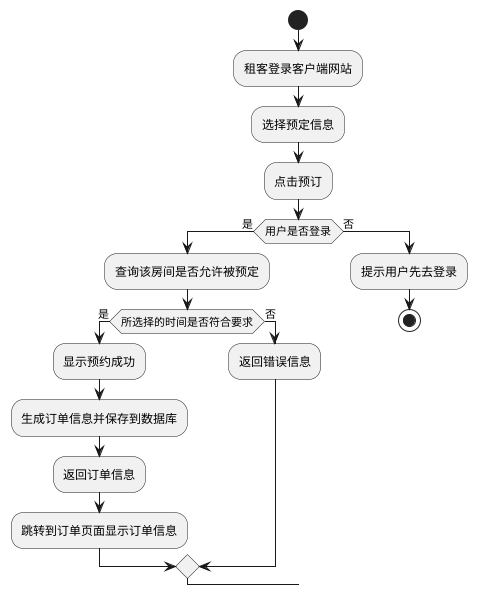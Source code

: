 @startuml
'https://plantuml.com/activity-diagram-beta
/'
  租客登录客户端网站后，在民宿房间详情页面选择预定信息后，点击预订，系统检查用户是否登录，如果用户未登录则提示用户先去登录，如果用户已登录，系统则查询该房间是否允许被预定，系统检查所选择的时间是否符合要求，不符合要求则返回错误信息，符合要求则显示预约成功。系统生成订单信息并保存到数据库，返回订单信息，跳转到订单页面显示订单信息。
'/
start
:租客登录客户端网站;
:选择预定信息;
:点击预订;
if(用户是否登录) then (是)
  :查询该房间是否允许被预定;
  if(所选择的时间是否符合要求) then (是)
    :显示预约成功;
    :生成订单信息并保存到数据库;
    :返回订单信息;
    :跳转到订单页面显示订单信息;
  else (否)
    :返回错误信息;
  endif
else (否)
  :提示用户先去登录;
stop

@enduml
